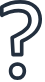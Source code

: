 <mxfile version="15.4.0" type="device"><diagram id="t-8e2P7oNmMqHCcPrgAL" name="Page-1"><mxGraphModel dx="1352" dy="816" grid="1" gridSize="10" guides="1" tooltips="1" connect="1" arrows="1" fold="1" page="1" pageScale="1" pageWidth="1169" pageHeight="1654" math="0" shadow="0"><root><mxCell id="0"/><mxCell id="1" parent="0"/><mxCell id="BgA-H8aLOdfZQx8nkahN-2" value="" style="sketch=0;outlineConnect=0;fontColor=#232F3E;gradientColor=none;fillColor=#232F3E;strokeColor=none;dashed=0;verticalLabelPosition=bottom;verticalAlign=top;align=center;html=1;fontSize=12;fontStyle=0;aspect=fixed;pointerEvents=1;shape=mxgraph.aws4.question;" vertex="1" parent="1"><mxGeometry x="520" y="595" width="21.03" height="40" as="geometry"/></mxCell></root></mxGraphModel></diagram></mxfile>